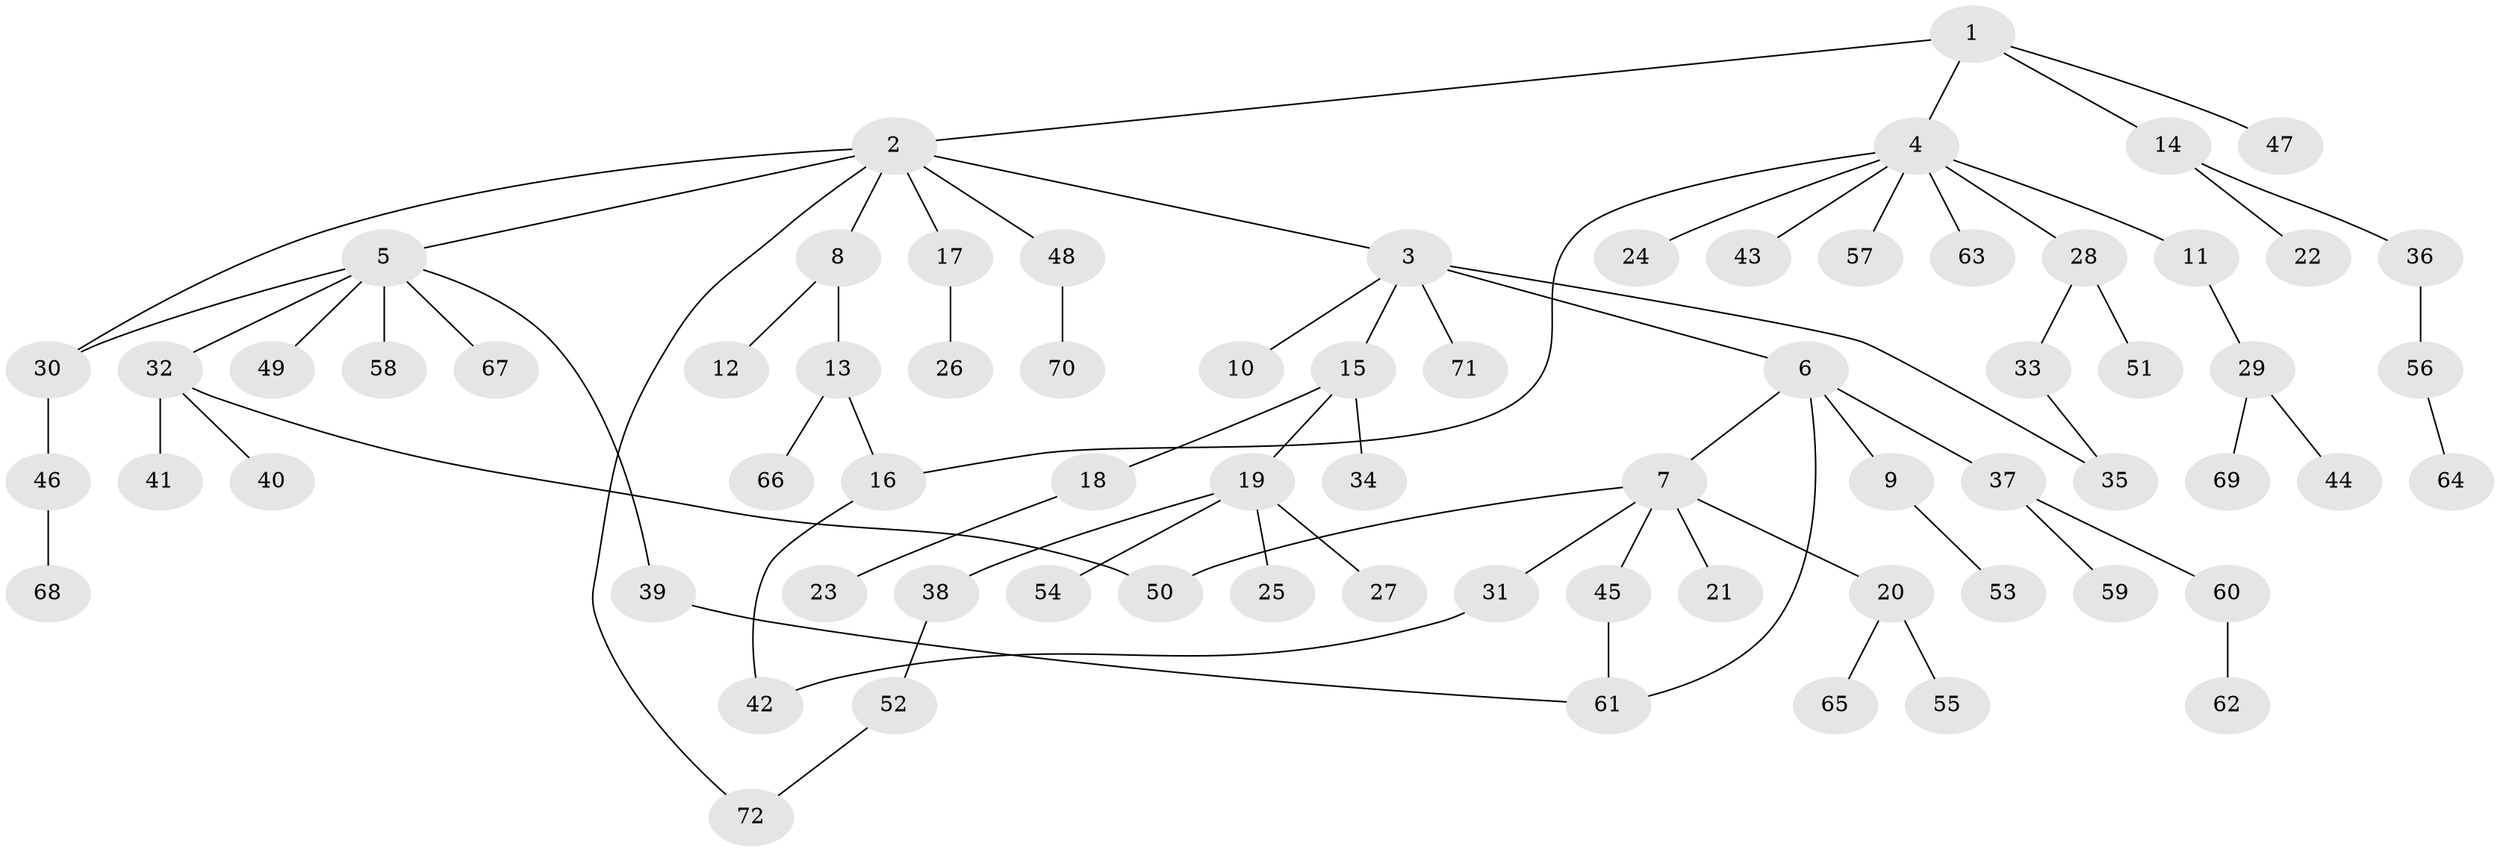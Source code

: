 // coarse degree distribution, {3: 0.0625, 12: 0.020833333333333332, 5: 0.041666666666666664, 8: 0.020833333333333332, 6: 0.020833333333333332, 2: 0.22916666666666666, 4: 0.08333333333333333, 1: 0.5208333333333334}
// Generated by graph-tools (version 1.1) at 2025/23/03/03/25 07:23:35]
// undirected, 72 vertices, 79 edges
graph export_dot {
graph [start="1"]
  node [color=gray90,style=filled];
  1;
  2;
  3;
  4;
  5;
  6;
  7;
  8;
  9;
  10;
  11;
  12;
  13;
  14;
  15;
  16;
  17;
  18;
  19;
  20;
  21;
  22;
  23;
  24;
  25;
  26;
  27;
  28;
  29;
  30;
  31;
  32;
  33;
  34;
  35;
  36;
  37;
  38;
  39;
  40;
  41;
  42;
  43;
  44;
  45;
  46;
  47;
  48;
  49;
  50;
  51;
  52;
  53;
  54;
  55;
  56;
  57;
  58;
  59;
  60;
  61;
  62;
  63;
  64;
  65;
  66;
  67;
  68;
  69;
  70;
  71;
  72;
  1 -- 2;
  1 -- 4;
  1 -- 14;
  1 -- 47;
  2 -- 3;
  2 -- 5;
  2 -- 8;
  2 -- 17;
  2 -- 48;
  2 -- 72;
  2 -- 30;
  3 -- 6;
  3 -- 10;
  3 -- 15;
  3 -- 71;
  3 -- 35;
  4 -- 11;
  4 -- 16;
  4 -- 24;
  4 -- 28;
  4 -- 43;
  4 -- 57;
  4 -- 63;
  5 -- 30;
  5 -- 32;
  5 -- 39;
  5 -- 49;
  5 -- 58;
  5 -- 67;
  6 -- 7;
  6 -- 9;
  6 -- 37;
  6 -- 61;
  7 -- 20;
  7 -- 21;
  7 -- 31;
  7 -- 45;
  7 -- 50;
  8 -- 12;
  8 -- 13;
  9 -- 53;
  11 -- 29;
  13 -- 66;
  13 -- 16;
  14 -- 22;
  14 -- 36;
  15 -- 18;
  15 -- 19;
  15 -- 34;
  16 -- 42;
  17 -- 26;
  18 -- 23;
  19 -- 25;
  19 -- 27;
  19 -- 38;
  19 -- 54;
  20 -- 55;
  20 -- 65;
  28 -- 33;
  28 -- 51;
  29 -- 44;
  29 -- 69;
  30 -- 46;
  31 -- 42;
  32 -- 40;
  32 -- 41;
  32 -- 50;
  33 -- 35;
  36 -- 56;
  37 -- 59;
  37 -- 60;
  38 -- 52;
  39 -- 61;
  45 -- 61;
  46 -- 68;
  48 -- 70;
  52 -- 72;
  56 -- 64;
  60 -- 62;
}
